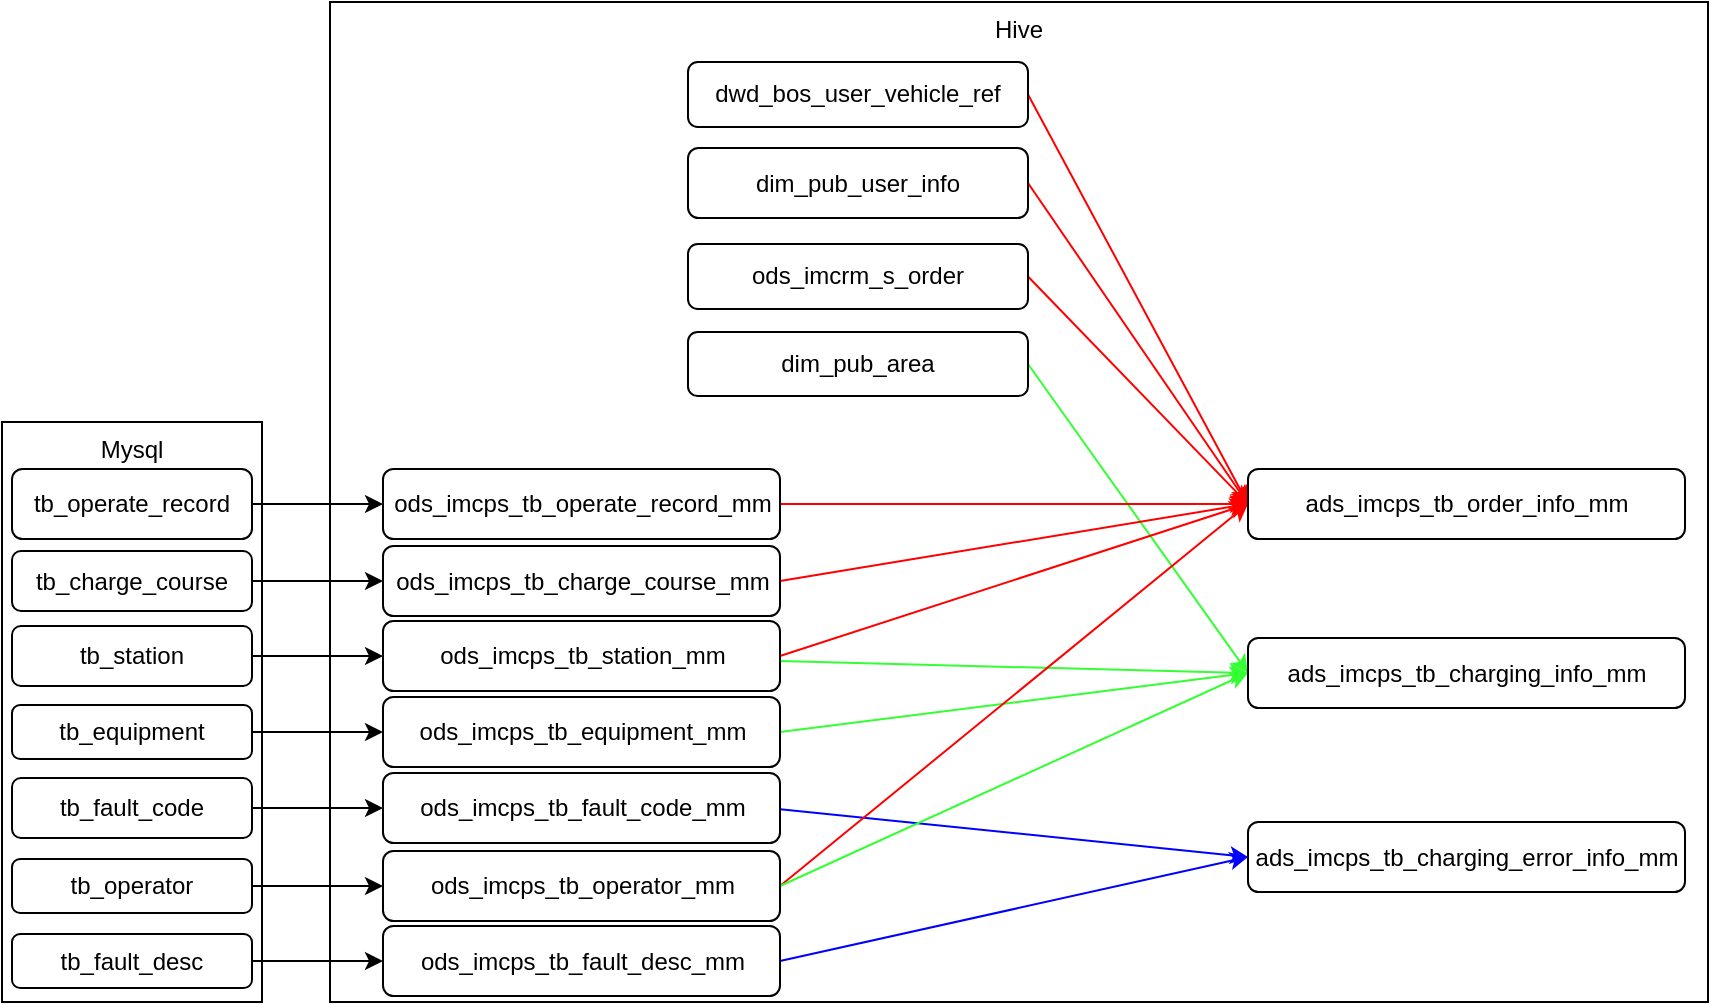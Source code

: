 <mxfile version="15.9.6" type="github">
  <diagram id="J1Vowh26vLz53ZqqpYSX" name="第 1 页">
    <mxGraphModel dx="1221" dy="1813" grid="1" gridSize="10" guides="1" tooltips="1" connect="1" arrows="1" fold="1" page="1" pageScale="1" pageWidth="827" pageHeight="1169" math="0" shadow="0">
      <root>
        <mxCell id="0" />
        <mxCell id="1" parent="0" />
        <mxCell id="ODQM6ZstjYPvC5WV3IUR-15" value="Hive" style="rounded=0;whiteSpace=wrap;html=1;verticalAlign=top;strokeColor=#000000;" parent="1" vertex="1">
          <mxGeometry x="190" y="-140" width="689" height="500" as="geometry" />
        </mxCell>
        <mxCell id="ODQM6ZstjYPvC5WV3IUR-1" value="Mysql" style="rounded=0;whiteSpace=wrap;html=1;verticalAlign=top;" parent="1" vertex="1">
          <mxGeometry x="26" y="70" width="130" height="290" as="geometry" />
        </mxCell>
        <mxCell id="ODQM6ZstjYPvC5WV3IUR-16" style="rounded=0;orthogonalLoop=1;jettySize=auto;html=1;entryX=0;entryY=0.5;entryDx=0;entryDy=0;" parent="1" source="ODQM6ZstjYPvC5WV3IUR-2" target="ODQM6ZstjYPvC5WV3IUR-20" edge="1">
          <mxGeometry relative="1" as="geometry">
            <mxPoint x="276" y="112.5" as="targetPoint" />
          </mxGeometry>
        </mxCell>
        <mxCell id="ODQM6ZstjYPvC5WV3IUR-2" value="tb_operate_record" style="rounded=1;whiteSpace=wrap;html=1;" parent="1" vertex="1">
          <mxGeometry x="31" y="93.5" width="120" height="35" as="geometry" />
        </mxCell>
        <mxCell id="ODQM6ZstjYPvC5WV3IUR-26" style="rounded=0;orthogonalLoop=1;jettySize=auto;html=1;entryX=0;entryY=0.5;entryDx=0;entryDy=0;" parent="1" source="ODQM6ZstjYPvC5WV3IUR-3" target="ODQM6ZstjYPvC5WV3IUR-21" edge="1">
          <mxGeometry relative="1" as="geometry" />
        </mxCell>
        <mxCell id="ODQM6ZstjYPvC5WV3IUR-3" value="tb_charge_course" style="rounded=1;whiteSpace=wrap;html=1;" parent="1" vertex="1">
          <mxGeometry x="31" y="134.5" width="120" height="30" as="geometry" />
        </mxCell>
        <mxCell id="ODQM6ZstjYPvC5WV3IUR-27" style="edgeStyle=none;rounded=0;orthogonalLoop=1;jettySize=auto;html=1;entryX=0;entryY=0.5;entryDx=0;entryDy=0;" parent="1" source="ODQM6ZstjYPvC5WV3IUR-4" target="ODQM6ZstjYPvC5WV3IUR-22" edge="1">
          <mxGeometry relative="1" as="geometry" />
        </mxCell>
        <mxCell id="ODQM6ZstjYPvC5WV3IUR-4" value="tb_station" style="rounded=1;whiteSpace=wrap;html=1;" parent="1" vertex="1">
          <mxGeometry x="31" y="172" width="120" height="30" as="geometry" />
        </mxCell>
        <mxCell id="ODQM6ZstjYPvC5WV3IUR-28" style="edgeStyle=none;rounded=0;orthogonalLoop=1;jettySize=auto;html=1;entryX=0;entryY=0.5;entryDx=0;entryDy=0;" parent="1" source="ODQM6ZstjYPvC5WV3IUR-5" target="ODQM6ZstjYPvC5WV3IUR-23" edge="1">
          <mxGeometry relative="1" as="geometry" />
        </mxCell>
        <mxCell id="ODQM6ZstjYPvC5WV3IUR-5" value="tb_equipment" style="rounded=1;whiteSpace=wrap;html=1;" parent="1" vertex="1">
          <mxGeometry x="31" y="211.5" width="120" height="27" as="geometry" />
        </mxCell>
        <mxCell id="ODQM6ZstjYPvC5WV3IUR-29" style="edgeStyle=none;rounded=0;orthogonalLoop=1;jettySize=auto;html=1;" parent="1" source="ODQM6ZstjYPvC5WV3IUR-6" target="ODQM6ZstjYPvC5WV3IUR-24" edge="1">
          <mxGeometry relative="1" as="geometry" />
        </mxCell>
        <mxCell id="ODQM6ZstjYPvC5WV3IUR-6" value="tb_fault_code" style="rounded=1;whiteSpace=wrap;html=1;" parent="1" vertex="1">
          <mxGeometry x="31" y="248" width="120" height="30" as="geometry" />
        </mxCell>
        <mxCell id="ODQM6ZstjYPvC5WV3IUR-30" style="edgeStyle=none;rounded=0;orthogonalLoop=1;jettySize=auto;html=1;entryX=0;entryY=0.5;entryDx=0;entryDy=0;" parent="1" source="ODQM6ZstjYPvC5WV3IUR-7" target="ODQM6ZstjYPvC5WV3IUR-25" edge="1">
          <mxGeometry relative="1" as="geometry" />
        </mxCell>
        <mxCell id="ODQM6ZstjYPvC5WV3IUR-7" value="tb_operator" style="rounded=1;whiteSpace=wrap;html=1;" parent="1" vertex="1">
          <mxGeometry x="31" y="288.5" width="120" height="27" as="geometry" />
        </mxCell>
        <mxCell id="ODQM6ZstjYPvC5WV3IUR-42" style="edgeStyle=none;rounded=0;orthogonalLoop=1;jettySize=auto;html=1;entryX=0;entryY=0.5;entryDx=0;entryDy=0;exitX=1;exitY=0.5;exitDx=0;exitDy=0;strokeColor=#FF0000;" parent="1" source="ODQM6ZstjYPvC5WV3IUR-10" target="ODQM6ZstjYPvC5WV3IUR-32" edge="1">
          <mxGeometry relative="1" as="geometry" />
        </mxCell>
        <mxCell id="ODQM6ZstjYPvC5WV3IUR-10" value="dwd_bos_user_vehicle_ref" style="rounded=1;whiteSpace=wrap;html=1;" parent="1" vertex="1">
          <mxGeometry x="369" y="-110" width="170" height="32.5" as="geometry" />
        </mxCell>
        <mxCell id="ODQM6ZstjYPvC5WV3IUR-47" style="edgeStyle=none;rounded=0;orthogonalLoop=1;jettySize=auto;html=1;entryX=0;entryY=0.5;entryDx=0;entryDy=0;exitX=1;exitY=0.5;exitDx=0;exitDy=0;strokeColor=#33FF33;" parent="1" source="ODQM6ZstjYPvC5WV3IUR-11" target="ODQM6ZstjYPvC5WV3IUR-33" edge="1">
          <mxGeometry relative="1" as="geometry" />
        </mxCell>
        <mxCell id="ODQM6ZstjYPvC5WV3IUR-11" value="dim_pub_area" style="rounded=1;whiteSpace=wrap;html=1;" parent="1" vertex="1">
          <mxGeometry x="369" y="25" width="170" height="32" as="geometry" />
        </mxCell>
        <mxCell id="ODQM6ZstjYPvC5WV3IUR-43" style="edgeStyle=none;rounded=0;orthogonalLoop=1;jettySize=auto;html=1;entryX=0;entryY=0.5;entryDx=0;entryDy=0;exitX=1;exitY=0.5;exitDx=0;exitDy=0;strokeColor=#FF0000;" parent="1" source="ODQM6ZstjYPvC5WV3IUR-12" target="ODQM6ZstjYPvC5WV3IUR-32" edge="1">
          <mxGeometry relative="1" as="geometry" />
        </mxCell>
        <mxCell id="ODQM6ZstjYPvC5WV3IUR-12" value="dim_pub_user_info" style="rounded=1;whiteSpace=wrap;html=1;" parent="1" vertex="1">
          <mxGeometry x="369" y="-67" width="170" height="35" as="geometry" />
        </mxCell>
        <mxCell id="AIHqJet2X-rfxrYjnf1e-1" style="rounded=0;orthogonalLoop=1;jettySize=auto;html=1;entryX=0;entryY=0.5;entryDx=0;entryDy=0;strokeColor=#FF0000;exitX=1;exitY=0.5;exitDx=0;exitDy=0;" edge="1" parent="1" source="ODQM6ZstjYPvC5WV3IUR-14" target="ODQM6ZstjYPvC5WV3IUR-32">
          <mxGeometry relative="1" as="geometry" />
        </mxCell>
        <mxCell id="ODQM6ZstjYPvC5WV3IUR-14" value="ods_imcrm_s_order" style="rounded=1;whiteSpace=wrap;html=1;" parent="1" vertex="1">
          <mxGeometry x="369" y="-19" width="170" height="32.5" as="geometry" />
        </mxCell>
        <mxCell id="ODQM6ZstjYPvC5WV3IUR-39" style="edgeStyle=none;rounded=0;orthogonalLoop=1;jettySize=auto;html=1;exitX=1;exitY=0.5;exitDx=0;exitDy=0;entryX=0;entryY=0.5;entryDx=0;entryDy=0;strokeColor=#FF0000;" parent="1" source="ODQM6ZstjYPvC5WV3IUR-20" target="ODQM6ZstjYPvC5WV3IUR-32" edge="1">
          <mxGeometry relative="1" as="geometry" />
        </mxCell>
        <mxCell id="ODQM6ZstjYPvC5WV3IUR-20" value="ods_imcps_tb_operate_record_mm" style="rounded=1;whiteSpace=wrap;html=1;" parent="1" vertex="1">
          <mxGeometry x="216.5" y="93.5" width="198.5" height="35" as="geometry" />
        </mxCell>
        <mxCell id="ODQM6ZstjYPvC5WV3IUR-40" style="edgeStyle=none;rounded=0;orthogonalLoop=1;jettySize=auto;html=1;entryX=0;entryY=0.5;entryDx=0;entryDy=0;exitX=1;exitY=0.5;exitDx=0;exitDy=0;strokeColor=#FF0000;" parent="1" source="ODQM6ZstjYPvC5WV3IUR-21" target="ODQM6ZstjYPvC5WV3IUR-32" edge="1">
          <mxGeometry relative="1" as="geometry" />
        </mxCell>
        <mxCell id="ODQM6ZstjYPvC5WV3IUR-21" value="ods_imcps_tb_charge_course_mm" style="rounded=1;whiteSpace=wrap;html=1;" parent="1" vertex="1">
          <mxGeometry x="216.5" y="132" width="198.5" height="35" as="geometry" />
        </mxCell>
        <mxCell id="ODQM6ZstjYPvC5WV3IUR-41" style="edgeStyle=none;rounded=0;orthogonalLoop=1;jettySize=auto;html=1;entryX=0;entryY=0.5;entryDx=0;entryDy=0;exitX=1;exitY=0.5;exitDx=0;exitDy=0;strokeColor=#FF0000;" parent="1" source="ODQM6ZstjYPvC5WV3IUR-22" target="ODQM6ZstjYPvC5WV3IUR-32" edge="1">
          <mxGeometry relative="1" as="geometry" />
        </mxCell>
        <mxCell id="ODQM6ZstjYPvC5WV3IUR-46" style="edgeStyle=none;rounded=0;orthogonalLoop=1;jettySize=auto;html=1;entryX=0;entryY=0.5;entryDx=0;entryDy=0;strokeColor=#33FF33;" parent="1" source="ODQM6ZstjYPvC5WV3IUR-22" target="ODQM6ZstjYPvC5WV3IUR-33" edge="1">
          <mxGeometry relative="1" as="geometry" />
        </mxCell>
        <mxCell id="ODQM6ZstjYPvC5WV3IUR-22" value="ods_imcps_tb_station_mm" style="rounded=1;whiteSpace=wrap;html=1;" parent="1" vertex="1">
          <mxGeometry x="216.5" y="169.5" width="198.5" height="35" as="geometry" />
        </mxCell>
        <mxCell id="ODQM6ZstjYPvC5WV3IUR-45" style="edgeStyle=none;rounded=0;orthogonalLoop=1;jettySize=auto;html=1;entryX=0;entryY=0.5;entryDx=0;entryDy=0;exitX=1;exitY=0.5;exitDx=0;exitDy=0;strokeColor=#33FF33;" parent="1" source="ODQM6ZstjYPvC5WV3IUR-23" target="ODQM6ZstjYPvC5WV3IUR-33" edge="1">
          <mxGeometry relative="1" as="geometry" />
        </mxCell>
        <mxCell id="ODQM6ZstjYPvC5WV3IUR-23" value="ods_imcps_tb_equipment_mm" style="rounded=1;whiteSpace=wrap;html=1;" parent="1" vertex="1">
          <mxGeometry x="216.5" y="207.5" width="198.5" height="35" as="geometry" />
        </mxCell>
        <mxCell id="ODQM6ZstjYPvC5WV3IUR-49" style="edgeStyle=none;rounded=0;orthogonalLoop=1;jettySize=auto;html=1;entryX=0;entryY=0.5;entryDx=0;entryDy=0;strokeColor=#0000FF;" parent="1" target="ODQM6ZstjYPvC5WV3IUR-34" edge="1">
          <mxGeometry relative="1" as="geometry">
            <mxPoint x="409" y="263" as="sourcePoint" />
          </mxGeometry>
        </mxCell>
        <mxCell id="ODQM6ZstjYPvC5WV3IUR-24" value="ods_imcps_tb_fault_code_mm" style="rounded=1;whiteSpace=wrap;html=1;" parent="1" vertex="1">
          <mxGeometry x="216.5" y="245.5" width="198.5" height="35" as="geometry" />
        </mxCell>
        <mxCell id="ODQM6ZstjYPvC5WV3IUR-44" style="edgeStyle=none;rounded=0;orthogonalLoop=1;jettySize=auto;html=1;entryX=0;entryY=0.5;entryDx=0;entryDy=0;exitX=1;exitY=0.5;exitDx=0;exitDy=0;strokeColor=#FF0000;" parent="1" source="ODQM6ZstjYPvC5WV3IUR-25" target="ODQM6ZstjYPvC5WV3IUR-32" edge="1">
          <mxGeometry relative="1" as="geometry" />
        </mxCell>
        <mxCell id="ODQM6ZstjYPvC5WV3IUR-48" style="edgeStyle=none;rounded=0;orthogonalLoop=1;jettySize=auto;html=1;entryX=0;entryY=0.5;entryDx=0;entryDy=0;exitX=1;exitY=0.5;exitDx=0;exitDy=0;strokeColor=#33FF33;" parent="1" source="ODQM6ZstjYPvC5WV3IUR-25" target="ODQM6ZstjYPvC5WV3IUR-33" edge="1">
          <mxGeometry relative="1" as="geometry" />
        </mxCell>
        <mxCell id="ODQM6ZstjYPvC5WV3IUR-25" value="ods_imcps_tb_operator_mm" style="rounded=1;whiteSpace=wrap;html=1;" parent="1" vertex="1">
          <mxGeometry x="216.5" y="284.5" width="198.5" height="35" as="geometry" />
        </mxCell>
        <mxCell id="ODQM6ZstjYPvC5WV3IUR-32" value="ads_imcps_tb_order_info_mm" style="rounded=1;whiteSpace=wrap;html=1;" parent="1" vertex="1">
          <mxGeometry x="649" y="93.5" width="218.5" height="35" as="geometry" />
        </mxCell>
        <mxCell id="ODQM6ZstjYPvC5WV3IUR-33" value="ads_imcps_tb_charging_info_mm" style="rounded=1;whiteSpace=wrap;html=1;" parent="1" vertex="1">
          <mxGeometry x="649" y="178" width="218.5" height="35" as="geometry" />
        </mxCell>
        <mxCell id="ODQM6ZstjYPvC5WV3IUR-34" value="ads_imcps_tb_charging_error_info_mm" style="rounded=1;whiteSpace=wrap;html=1;" parent="1" vertex="1">
          <mxGeometry x="649" y="270" width="218.5" height="35" as="geometry" />
        </mxCell>
        <mxCell id="ODQM6ZstjYPvC5WV3IUR-52" style="edgeStyle=none;rounded=0;orthogonalLoop=1;jettySize=auto;html=1;entryX=0;entryY=0.5;entryDx=0;entryDy=0;exitX=1;exitY=0.5;exitDx=0;exitDy=0;" parent="1" source="ODQM6ZstjYPvC5WV3IUR-50" target="ODQM6ZstjYPvC5WV3IUR-51" edge="1">
          <mxGeometry relative="1" as="geometry" />
        </mxCell>
        <mxCell id="ODQM6ZstjYPvC5WV3IUR-50" value="tb_fault_desc" style="rounded=1;whiteSpace=wrap;html=1;" parent="1" vertex="1">
          <mxGeometry x="31" y="326" width="120" height="27" as="geometry" />
        </mxCell>
        <mxCell id="ODQM6ZstjYPvC5WV3IUR-53" style="edgeStyle=none;rounded=0;orthogonalLoop=1;jettySize=auto;html=1;entryX=0;entryY=0.5;entryDx=0;entryDy=0;exitX=1;exitY=0.5;exitDx=0;exitDy=0;strokeColor=#0000FF;" parent="1" source="ODQM6ZstjYPvC5WV3IUR-51" target="ODQM6ZstjYPvC5WV3IUR-34" edge="1">
          <mxGeometry relative="1" as="geometry" />
        </mxCell>
        <mxCell id="ODQM6ZstjYPvC5WV3IUR-51" value="ods_imcps_tb_fault_desc_mm" style="rounded=1;whiteSpace=wrap;html=1;" parent="1" vertex="1">
          <mxGeometry x="216.5" y="322" width="198.5" height="35" as="geometry" />
        </mxCell>
      </root>
    </mxGraphModel>
  </diagram>
</mxfile>

